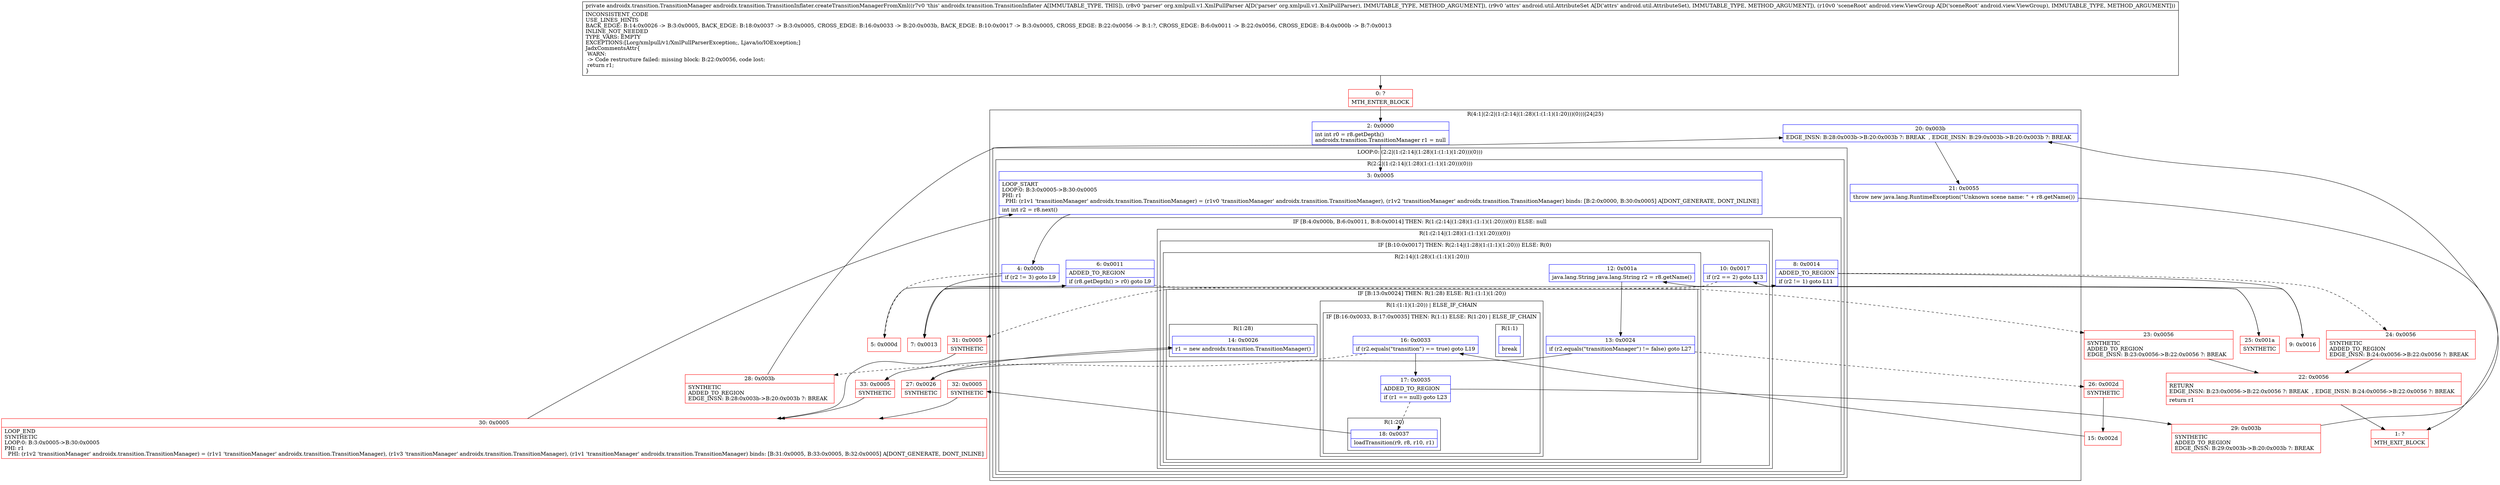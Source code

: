 digraph "CFG forandroidx.transition.TransitionInflater.createTransitionManagerFromXml(Lorg\/xmlpull\/v1\/XmlPullParser;Landroid\/util\/AttributeSet;Landroid\/view\/ViewGroup;)Landroidx\/transition\/TransitionManager;" {
subgraph cluster_Region_88364005 {
label = "R(4:1|(2:2|(1:(2:14|(1:28)(1:(1:1)(1:20)))(0)))|24|25)";
node [shape=record,color=blue];
Node_2 [shape=record,label="{2\:\ 0x0000|int int r0 = r8.getDepth()\landroidx.transition.TransitionManager r1 = null\l}"];
subgraph cluster_LoopRegion_1105432562 {
label = "LOOP:0: (2:2|(1:(2:14|(1:28)(1:(1:1)(1:20)))(0)))";
node [shape=record,color=blue];
subgraph cluster_Region_989672021 {
label = "R(2:2|(1:(2:14|(1:28)(1:(1:1)(1:20)))(0)))";
node [shape=record,color=blue];
Node_3 [shape=record,label="{3\:\ 0x0005|LOOP_START\lLOOP:0: B:3:0x0005\-\>B:30:0x0005\lPHI: r1 \l  PHI: (r1v1 'transitionManager' androidx.transition.TransitionManager) = (r1v0 'transitionManager' androidx.transition.TransitionManager), (r1v2 'transitionManager' androidx.transition.TransitionManager) binds: [B:2:0x0000, B:30:0x0005] A[DONT_GENERATE, DONT_INLINE]\l|int int r2 = r8.next()\l}"];
subgraph cluster_IfRegion_853467836 {
label = "IF [B:4:0x000b, B:6:0x0011, B:8:0x0014] THEN: R(1:(2:14|(1:28)(1:(1:1)(1:20)))(0)) ELSE: null";
node [shape=record,color=blue];
Node_4 [shape=record,label="{4\:\ 0x000b|if (r2 != 3) goto L9\l}"];
Node_6 [shape=record,label="{6\:\ 0x0011|ADDED_TO_REGION\l|if (r8.getDepth() \> r0) goto L9\l}"];
Node_8 [shape=record,label="{8\:\ 0x0014|ADDED_TO_REGION\l|if (r2 != 1) goto L11\l}"];
subgraph cluster_Region_1388539563 {
label = "R(1:(2:14|(1:28)(1:(1:1)(1:20)))(0))";
node [shape=record,color=blue];
subgraph cluster_IfRegion_756929845 {
label = "IF [B:10:0x0017] THEN: R(2:14|(1:28)(1:(1:1)(1:20))) ELSE: R(0)";
node [shape=record,color=blue];
Node_10 [shape=record,label="{10\:\ 0x0017|if (r2 == 2) goto L13\l}"];
subgraph cluster_Region_265038867 {
label = "R(2:14|(1:28)(1:(1:1)(1:20)))";
node [shape=record,color=blue];
Node_12 [shape=record,label="{12\:\ 0x001a|java.lang.String java.lang.String r2 = r8.getName()\l}"];
subgraph cluster_IfRegion_1870602915 {
label = "IF [B:13:0x0024] THEN: R(1:28) ELSE: R(1:(1:1)(1:20))";
node [shape=record,color=blue];
Node_13 [shape=record,label="{13\:\ 0x0024|if (r2.equals(\"transitionManager\") != false) goto L27\l}"];
subgraph cluster_Region_1162495928 {
label = "R(1:28)";
node [shape=record,color=blue];
Node_14 [shape=record,label="{14\:\ 0x0026|r1 = new androidx.transition.TransitionManager()\l}"];
}
subgraph cluster_Region_574424502 {
label = "R(1:(1:1)(1:20)) | ELSE_IF_CHAIN\l";
node [shape=record,color=blue];
subgraph cluster_IfRegion_1477402506 {
label = "IF [B:16:0x0033, B:17:0x0035] THEN: R(1:1) ELSE: R(1:20) | ELSE_IF_CHAIN\l";
node [shape=record,color=blue];
Node_16 [shape=record,label="{16\:\ 0x0033|if (r2.equals(\"transition\") == true) goto L19\l}"];
Node_17 [shape=record,label="{17\:\ 0x0035|ADDED_TO_REGION\l|if (r1 == null) goto L23\l}"];
subgraph cluster_Region_370315567 {
label = "R(1:1)";
node [shape=record,color=blue];
Node_InsnContainer_1272119296 [shape=record,label="{|break\l}"];
}
subgraph cluster_Region_2146694165 {
label = "R(1:20)";
node [shape=record,color=blue];
Node_18 [shape=record,label="{18\:\ 0x0037|loadTransition(r9, r8, r10, r1)\l}"];
}
}
}
}
}
subgraph cluster_Region_36477415 {
label = "R(0)";
node [shape=record,color=blue];
}
}
}
}
}
}
Node_20 [shape=record,label="{20\:\ 0x003b|EDGE_INSN: B:28:0x003b\-\>B:20:0x003b ?: BREAK  , EDGE_INSN: B:29:0x003b\-\>B:20:0x003b ?: BREAK  \l}"];
Node_21 [shape=record,label="{21\:\ 0x0055|throw new java.lang.RuntimeException(\"Unknown scene name: \" + r8.getName())\l}"];
}
Node_0 [shape=record,color=red,label="{0\:\ ?|MTH_ENTER_BLOCK\l}"];
Node_5 [shape=record,color=red,label="{5\:\ 0x000d}"];
Node_23 [shape=record,color=red,label="{23\:\ 0x0056|SYNTHETIC\lADDED_TO_REGION\lEDGE_INSN: B:23:0x0056\-\>B:22:0x0056 ?: BREAK  \l}"];
Node_22 [shape=record,color=red,label="{22\:\ 0x0056|RETURN\lEDGE_INSN: B:23:0x0056\-\>B:22:0x0056 ?: BREAK  , EDGE_INSN: B:24:0x0056\-\>B:22:0x0056 ?: BREAK  \l|return r1\l}"];
Node_1 [shape=record,color=red,label="{1\:\ ?|MTH_EXIT_BLOCK\l}"];
Node_7 [shape=record,color=red,label="{7\:\ 0x0013}"];
Node_9 [shape=record,color=red,label="{9\:\ 0x0016}"];
Node_25 [shape=record,color=red,label="{25\:\ 0x001a|SYNTHETIC\l}"];
Node_26 [shape=record,color=red,label="{26\:\ 0x002d|SYNTHETIC\l}"];
Node_15 [shape=record,color=red,label="{15\:\ 0x002d}"];
Node_32 [shape=record,color=red,label="{32\:\ 0x0005|SYNTHETIC\l}"];
Node_30 [shape=record,color=red,label="{30\:\ 0x0005|LOOP_END\lSYNTHETIC\lLOOP:0: B:3:0x0005\-\>B:30:0x0005\lPHI: r1 \l  PHI: (r1v2 'transitionManager' androidx.transition.TransitionManager) = (r1v1 'transitionManager' androidx.transition.TransitionManager), (r1v3 'transitionManager' androidx.transition.TransitionManager), (r1v1 'transitionManager' androidx.transition.TransitionManager) binds: [B:31:0x0005, B:33:0x0005, B:32:0x0005] A[DONT_GENERATE, DONT_INLINE]\l}"];
Node_29 [shape=record,color=red,label="{29\:\ 0x003b|SYNTHETIC\lADDED_TO_REGION\lEDGE_INSN: B:29:0x003b\-\>B:20:0x003b ?: BREAK  \l}"];
Node_28 [shape=record,color=red,label="{28\:\ 0x003b|SYNTHETIC\lADDED_TO_REGION\lEDGE_INSN: B:28:0x003b\-\>B:20:0x003b ?: BREAK  \l}"];
Node_27 [shape=record,color=red,label="{27\:\ 0x0026|SYNTHETIC\l}"];
Node_33 [shape=record,color=red,label="{33\:\ 0x0005|SYNTHETIC\l}"];
Node_31 [shape=record,color=red,label="{31\:\ 0x0005|SYNTHETIC\l}"];
Node_24 [shape=record,color=red,label="{24\:\ 0x0056|SYNTHETIC\lADDED_TO_REGION\lEDGE_INSN: B:24:0x0056\-\>B:22:0x0056 ?: BREAK  \l}"];
MethodNode[shape=record,label="{private androidx.transition.TransitionManager androidx.transition.TransitionInflater.createTransitionManagerFromXml((r7v0 'this' androidx.transition.TransitionInflater A[IMMUTABLE_TYPE, THIS]), (r8v0 'parser' org.xmlpull.v1.XmlPullParser A[D('parser' org.xmlpull.v1.XmlPullParser), IMMUTABLE_TYPE, METHOD_ARGUMENT]), (r9v0 'attrs' android.util.AttributeSet A[D('attrs' android.util.AttributeSet), IMMUTABLE_TYPE, METHOD_ARGUMENT]), (r10v0 'sceneRoot' android.view.ViewGroup A[D('sceneRoot' android.view.ViewGroup), IMMUTABLE_TYPE, METHOD_ARGUMENT]))  | INCONSISTENT_CODE\lUSE_LINES_HINTS\lBACK_EDGE: B:14:0x0026 \-\> B:3:0x0005, BACK_EDGE: B:18:0x0037 \-\> B:3:0x0005, CROSS_EDGE: B:16:0x0033 \-\> B:20:0x003b, BACK_EDGE: B:10:0x0017 \-\> B:3:0x0005, CROSS_EDGE: B:22:0x0056 \-\> B:1:?, CROSS_EDGE: B:6:0x0011 \-\> B:22:0x0056, CROSS_EDGE: B:4:0x000b \-\> B:7:0x0013\lINLINE_NOT_NEEDED\lTYPE_VARS: EMPTY\lEXCEPTIONS:[Lorg\/xmlpull\/v1\/XmlPullParserException;, Ljava\/io\/IOException;]\lJadxCommentsAttr\{\l WARN: \l \-\> Code restructure failed: missing block: B:22:0x0056, code lost:\l    return r1;\l\}\l}"];
MethodNode -> Node_0;Node_2 -> Node_3;
Node_3 -> Node_4;
Node_4 -> Node_5[style=dashed];
Node_4 -> Node_7;
Node_6 -> Node_7;
Node_6 -> Node_23[style=dashed];
Node_8 -> Node_9;
Node_8 -> Node_24[style=dashed];
Node_10 -> Node_25;
Node_10 -> Node_31[style=dashed];
Node_12 -> Node_13;
Node_13 -> Node_26[style=dashed];
Node_13 -> Node_27;
Node_14 -> Node_33;
Node_16 -> Node_17;
Node_16 -> Node_28[style=dashed];
Node_17 -> Node_18[style=dashed];
Node_17 -> Node_29;
Node_18 -> Node_32;
Node_20 -> Node_21;
Node_21 -> Node_1;
Node_0 -> Node_2;
Node_5 -> Node_6;
Node_23 -> Node_22;
Node_22 -> Node_1;
Node_7 -> Node_8;
Node_9 -> Node_10;
Node_25 -> Node_12;
Node_26 -> Node_15;
Node_15 -> Node_16;
Node_32 -> Node_30;
Node_30 -> Node_3;
Node_29 -> Node_20;
Node_28 -> Node_20;
Node_27 -> Node_14;
Node_33 -> Node_30;
Node_31 -> Node_30;
Node_24 -> Node_22;
}

